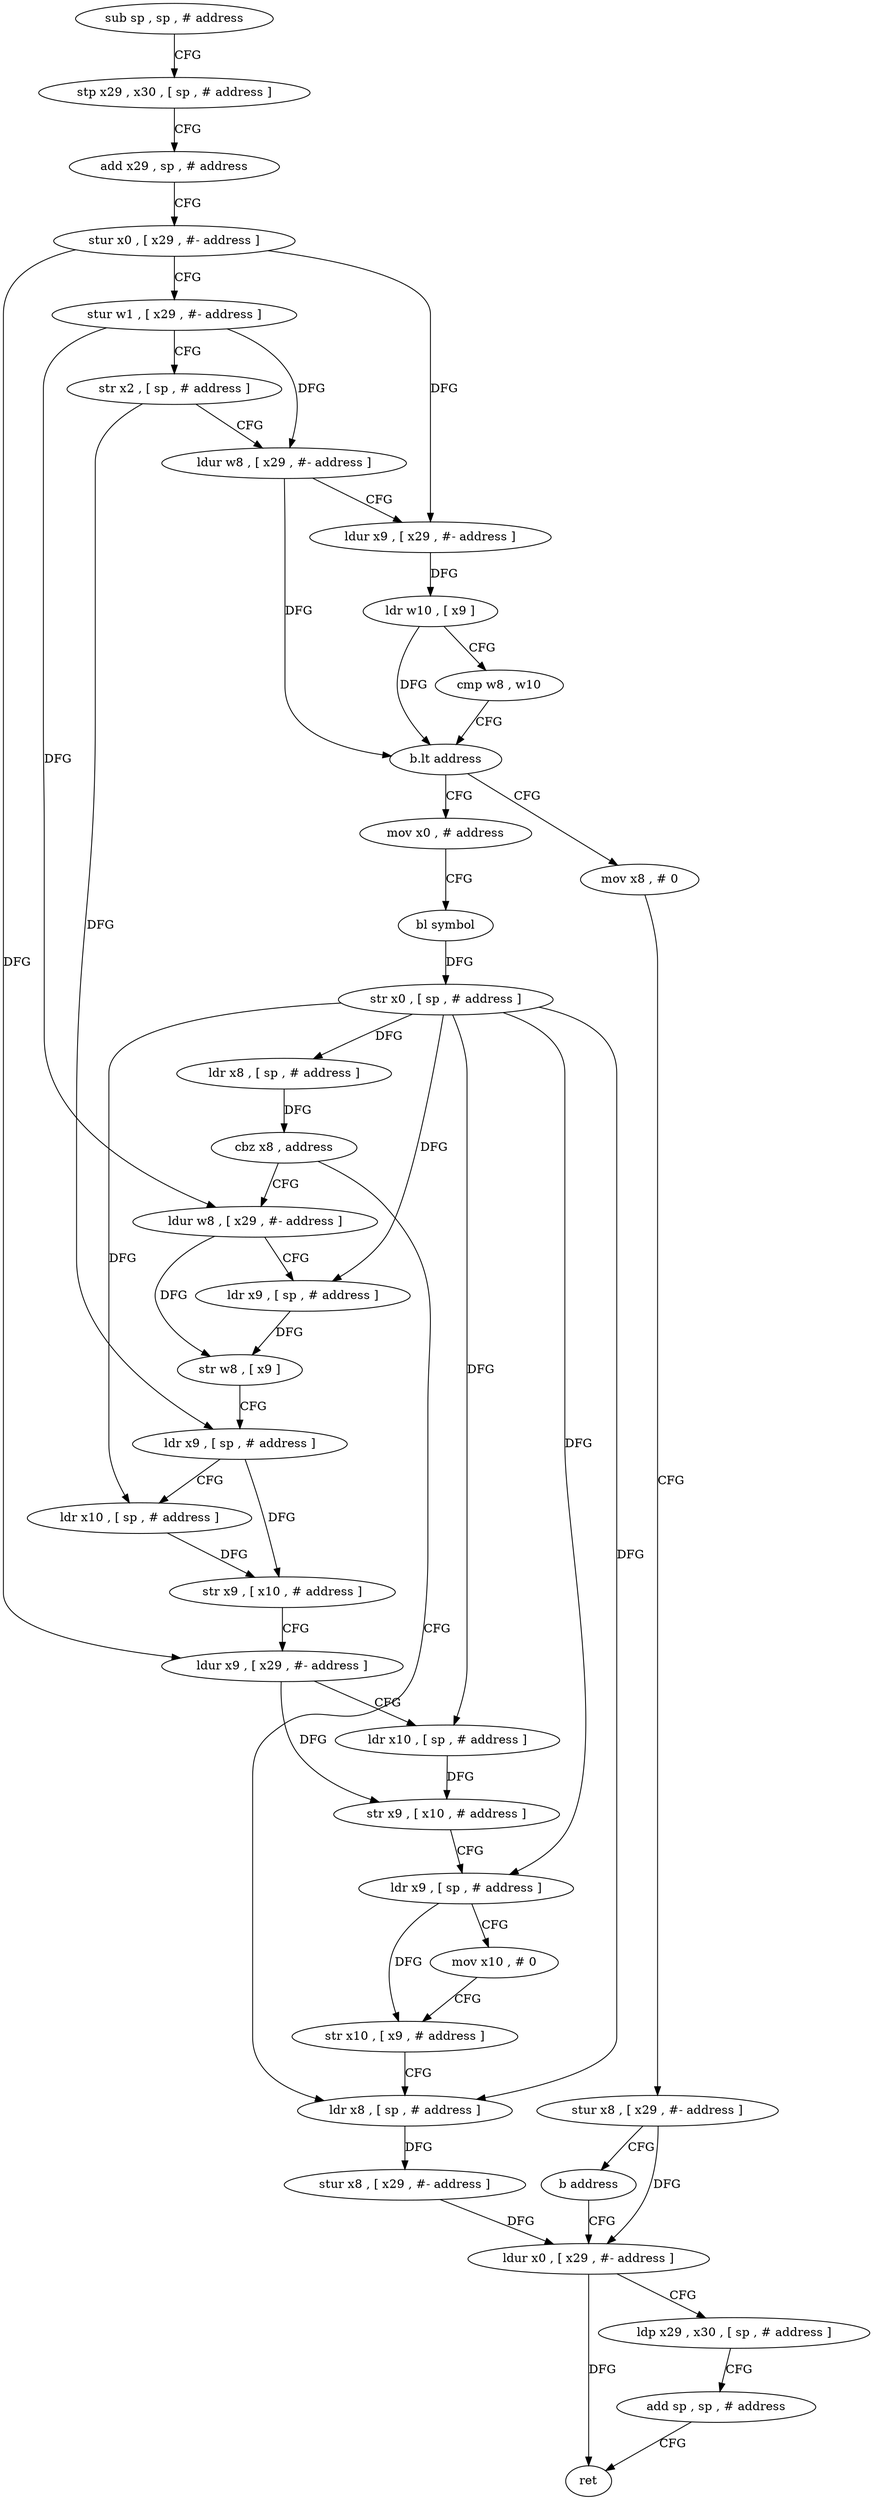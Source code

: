 digraph "func" {
"73008" [label = "sub sp , sp , # address" ]
"73012" [label = "stp x29 , x30 , [ sp , # address ]" ]
"73016" [label = "add x29 , sp , # address" ]
"73020" [label = "stur x0 , [ x29 , #- address ]" ]
"73024" [label = "stur w1 , [ x29 , #- address ]" ]
"73028" [label = "str x2 , [ sp , # address ]" ]
"73032" [label = "ldur w8 , [ x29 , #- address ]" ]
"73036" [label = "ldur x9 , [ x29 , #- address ]" ]
"73040" [label = "ldr w10 , [ x9 ]" ]
"73044" [label = "cmp w8 , w10" ]
"73048" [label = "b.lt address" ]
"73064" [label = "mov x0 , # address" ]
"73052" [label = "mov x8 , # 0" ]
"73068" [label = "bl symbol" ]
"73072" [label = "str x0 , [ sp , # address ]" ]
"73076" [label = "ldr x8 , [ sp , # address ]" ]
"73080" [label = "cbz x8 , address" ]
"73132" [label = "ldr x8 , [ sp , # address ]" ]
"73084" [label = "ldur w8 , [ x29 , #- address ]" ]
"73056" [label = "stur x8 , [ x29 , #- address ]" ]
"73060" [label = "b address" ]
"73140" [label = "ldur x0 , [ x29 , #- address ]" ]
"73136" [label = "stur x8 , [ x29 , #- address ]" ]
"73088" [label = "ldr x9 , [ sp , # address ]" ]
"73092" [label = "str w8 , [ x9 ]" ]
"73096" [label = "ldr x9 , [ sp , # address ]" ]
"73100" [label = "ldr x10 , [ sp , # address ]" ]
"73104" [label = "str x9 , [ x10 , # address ]" ]
"73108" [label = "ldur x9 , [ x29 , #- address ]" ]
"73112" [label = "ldr x10 , [ sp , # address ]" ]
"73116" [label = "str x9 , [ x10 , # address ]" ]
"73120" [label = "ldr x9 , [ sp , # address ]" ]
"73124" [label = "mov x10 , # 0" ]
"73128" [label = "str x10 , [ x9 , # address ]" ]
"73144" [label = "ldp x29 , x30 , [ sp , # address ]" ]
"73148" [label = "add sp , sp , # address" ]
"73152" [label = "ret" ]
"73008" -> "73012" [ label = "CFG" ]
"73012" -> "73016" [ label = "CFG" ]
"73016" -> "73020" [ label = "CFG" ]
"73020" -> "73024" [ label = "CFG" ]
"73020" -> "73036" [ label = "DFG" ]
"73020" -> "73108" [ label = "DFG" ]
"73024" -> "73028" [ label = "CFG" ]
"73024" -> "73032" [ label = "DFG" ]
"73024" -> "73084" [ label = "DFG" ]
"73028" -> "73032" [ label = "CFG" ]
"73028" -> "73096" [ label = "DFG" ]
"73032" -> "73036" [ label = "CFG" ]
"73032" -> "73048" [ label = "DFG" ]
"73036" -> "73040" [ label = "DFG" ]
"73040" -> "73044" [ label = "CFG" ]
"73040" -> "73048" [ label = "DFG" ]
"73044" -> "73048" [ label = "CFG" ]
"73048" -> "73064" [ label = "CFG" ]
"73048" -> "73052" [ label = "CFG" ]
"73064" -> "73068" [ label = "CFG" ]
"73052" -> "73056" [ label = "CFG" ]
"73068" -> "73072" [ label = "DFG" ]
"73072" -> "73076" [ label = "DFG" ]
"73072" -> "73132" [ label = "DFG" ]
"73072" -> "73088" [ label = "DFG" ]
"73072" -> "73100" [ label = "DFG" ]
"73072" -> "73112" [ label = "DFG" ]
"73072" -> "73120" [ label = "DFG" ]
"73076" -> "73080" [ label = "DFG" ]
"73080" -> "73132" [ label = "CFG" ]
"73080" -> "73084" [ label = "CFG" ]
"73132" -> "73136" [ label = "DFG" ]
"73084" -> "73088" [ label = "CFG" ]
"73084" -> "73092" [ label = "DFG" ]
"73056" -> "73060" [ label = "CFG" ]
"73056" -> "73140" [ label = "DFG" ]
"73060" -> "73140" [ label = "CFG" ]
"73140" -> "73144" [ label = "CFG" ]
"73140" -> "73152" [ label = "DFG" ]
"73136" -> "73140" [ label = "DFG" ]
"73088" -> "73092" [ label = "DFG" ]
"73092" -> "73096" [ label = "CFG" ]
"73096" -> "73100" [ label = "CFG" ]
"73096" -> "73104" [ label = "DFG" ]
"73100" -> "73104" [ label = "DFG" ]
"73104" -> "73108" [ label = "CFG" ]
"73108" -> "73112" [ label = "CFG" ]
"73108" -> "73116" [ label = "DFG" ]
"73112" -> "73116" [ label = "DFG" ]
"73116" -> "73120" [ label = "CFG" ]
"73120" -> "73124" [ label = "CFG" ]
"73120" -> "73128" [ label = "DFG" ]
"73124" -> "73128" [ label = "CFG" ]
"73128" -> "73132" [ label = "CFG" ]
"73144" -> "73148" [ label = "CFG" ]
"73148" -> "73152" [ label = "CFG" ]
}

